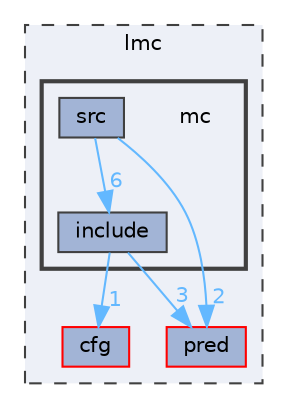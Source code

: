 digraph "lmc/mc"
{
 // LATEX_PDF_SIZE
  bgcolor="transparent";
  edge [fontname=Helvetica,fontsize=10,labelfontname=Helvetica,labelfontsize=10];
  node [fontname=Helvetica,fontsize=10,shape=box,height=0.2,width=0.4];
  compound=true
  subgraph clusterdir_a5e59b946ac651511046c4c0121d9e13 {
    graph [ bgcolor="#edf0f7", pencolor="grey25", label="lmc", fontname=Helvetica,fontsize=10 style="filled,dashed", URL="dir_a5e59b946ac651511046c4c0121d9e13.html",tooltip=""]
  dir_a0be1b83ab0471bb6d5335518275ae83 [label="pred", fillcolor="#a2b4d6", color="red", style="filled", URL="dir_a0be1b83ab0471bb6d5335518275ae83.html",tooltip=""];
  dir_cc50ab69a678fc92792050daa430bfb1 [label="cfg", fillcolor="#a2b4d6", color="red", style="filled", URL="dir_cc50ab69a678fc92792050daa430bfb1.html",tooltip=""];
  subgraph clusterdir_bc8a0127fa0d3e1aff0d8d96034fc8a8 {
    graph [ bgcolor="#edf0f7", pencolor="grey25", label="", fontname=Helvetica,fontsize=10 style="filled,bold", URL="dir_bc8a0127fa0d3e1aff0d8d96034fc8a8.html",tooltip=""]
    dir_bc8a0127fa0d3e1aff0d8d96034fc8a8 [shape=plaintext, label="mc"];
  dir_3c91df466b2529092b08cee8c3e5ea65 [label="include", fillcolor="#a2b4d6", color="grey25", style="filled", URL="dir_3c91df466b2529092b08cee8c3e5ea65.html",tooltip=""];
  dir_1a4f3e80dabdc667d06fe9526bec84d0 [label="src", fillcolor="#a2b4d6", color="grey25", style="filled", URL="dir_1a4f3e80dabdc667d06fe9526bec84d0.html",tooltip=""];
  }
  }
  dir_3c91df466b2529092b08cee8c3e5ea65->dir_a0be1b83ab0471bb6d5335518275ae83 [headlabel="3", labeldistance=1.5 headhref="dir_000008_000012.html" href="dir_000008_000012.html" color="steelblue1" fontcolor="steelblue1"];
  dir_3c91df466b2529092b08cee8c3e5ea65->dir_cc50ab69a678fc92792050daa430bfb1 [headlabel="1", labeldistance=1.5 headhref="dir_000008_000003.html" href="dir_000008_000003.html" color="steelblue1" fontcolor="steelblue1"];
  dir_1a4f3e80dabdc667d06fe9526bec84d0->dir_3c91df466b2529092b08cee8c3e5ea65 [headlabel="6", labeldistance=1.5 headhref="dir_000017_000008.html" href="dir_000017_000008.html" color="steelblue1" fontcolor="steelblue1"];
  dir_1a4f3e80dabdc667d06fe9526bec84d0->dir_a0be1b83ab0471bb6d5335518275ae83 [headlabel="2", labeldistance=1.5 headhref="dir_000017_000012.html" href="dir_000017_000012.html" color="steelblue1" fontcolor="steelblue1"];
}
